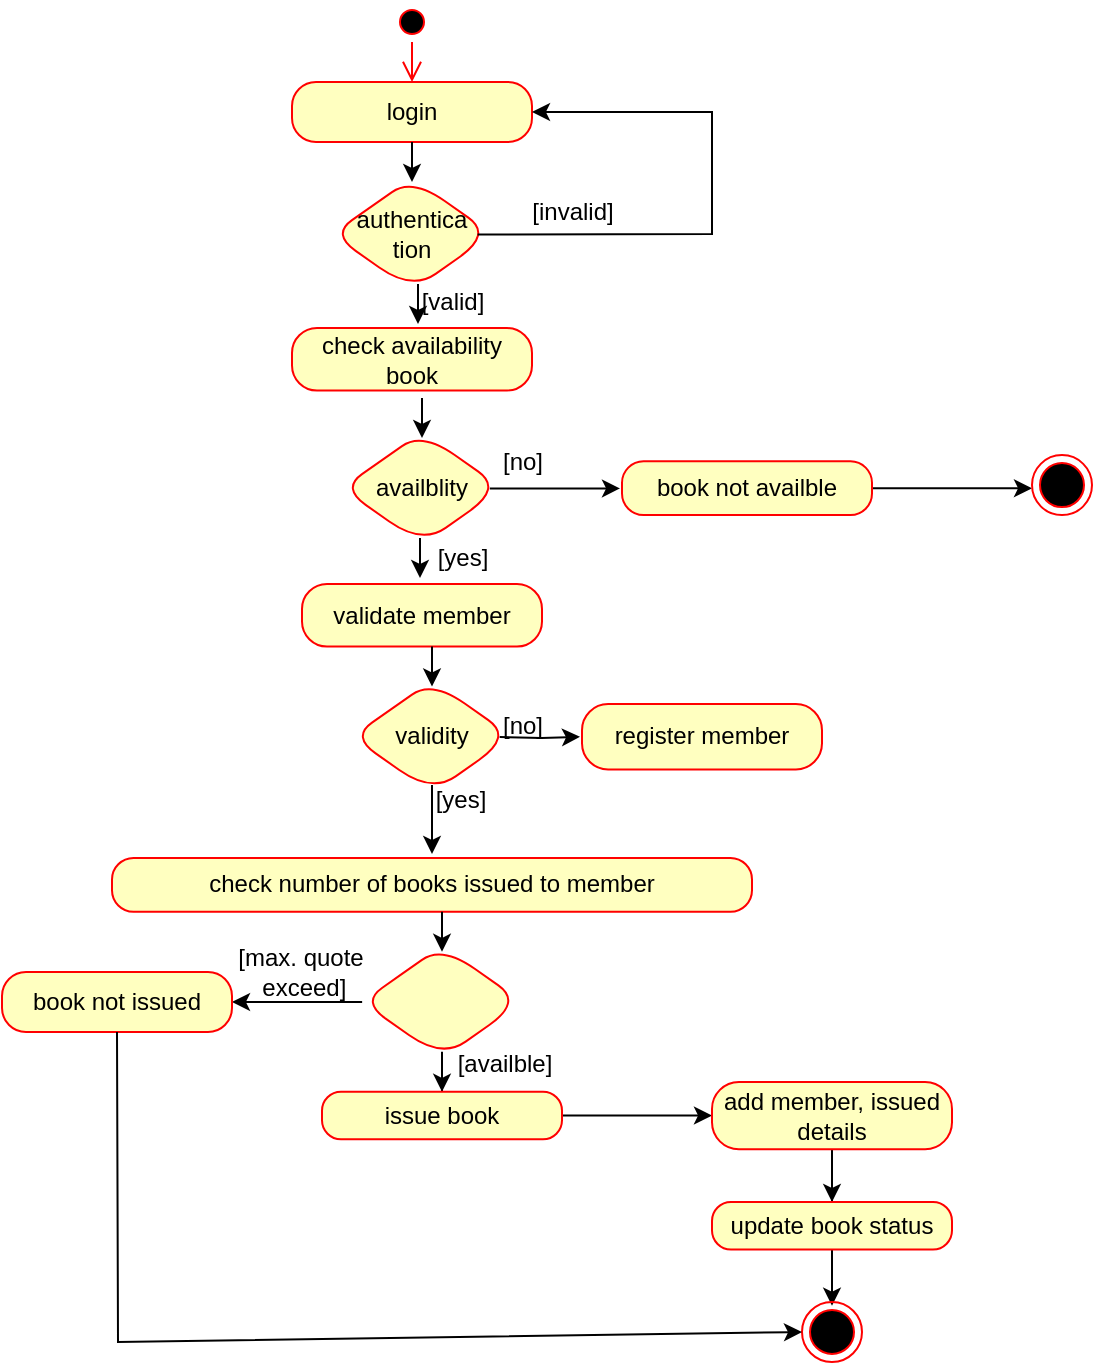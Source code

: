 <mxfile version="25.0.3">
  <diagram name="Page-1" id="GFnJ4ZpFItLWd5Hn6IGm">
    <mxGraphModel dx="1674" dy="696" grid="1" gridSize="10" guides="1" tooltips="1" connect="1" arrows="1" fold="1" page="1" pageScale="1" pageWidth="850" pageHeight="1100" math="0" shadow="0">
      <root>
        <mxCell id="0" />
        <mxCell id="1" parent="0" />
        <mxCell id="m1m1uxa5v48ellLxXkTi-3" value="" style="ellipse;html=1;shape=startState;fillColor=#000000;strokeColor=#ff0000;" vertex="1" parent="1">
          <mxGeometry x="390" y="10" width="20" height="20" as="geometry" />
        </mxCell>
        <mxCell id="m1m1uxa5v48ellLxXkTi-4" value="" style="edgeStyle=orthogonalEdgeStyle;html=1;verticalAlign=bottom;endArrow=open;endSize=8;strokeColor=#ff0000;rounded=0;" edge="1" parent="1" source="m1m1uxa5v48ellLxXkTi-3">
          <mxGeometry relative="1" as="geometry">
            <mxPoint x="400" y="50" as="targetPoint" />
          </mxGeometry>
        </mxCell>
        <mxCell id="m1m1uxa5v48ellLxXkTi-5" value="login" style="rounded=1;whiteSpace=wrap;html=1;arcSize=40;fontColor=#000000;fillColor=#ffffc0;strokeColor=#ff0000;" vertex="1" parent="1">
          <mxGeometry x="340" y="50" width="120" height="30" as="geometry" />
        </mxCell>
        <mxCell id="m1m1uxa5v48ellLxXkTi-6" value="" style="edgeStyle=orthogonalEdgeStyle;rounded=0;orthogonalLoop=1;jettySize=auto;html=1;" edge="1" parent="1">
          <mxGeometry relative="1" as="geometry">
            <mxPoint x="400" y="80" as="sourcePoint" />
            <mxPoint x="400" y="100" as="targetPoint" />
          </mxGeometry>
        </mxCell>
        <mxCell id="m1m1uxa5v48ellLxXkTi-7" value="authentica&lt;div&gt;tion&lt;/div&gt;" style="rhombus;whiteSpace=wrap;html=1;fillColor=#ffffc0;strokeColor=#ff0000;fontColor=#000000;rounded=1;arcSize=40;" vertex="1" parent="1">
          <mxGeometry x="360" y="98" width="80" height="56.25" as="geometry" />
        </mxCell>
        <mxCell id="m1m1uxa5v48ellLxXkTi-8" value="check availability book" style="whiteSpace=wrap;html=1;fillColor=#ffffc0;strokeColor=#ff0000;fontColor=#000000;rounded=1;arcSize=40;" vertex="1" parent="1">
          <mxGeometry x="340" y="173" width="120" height="31.25" as="geometry" />
        </mxCell>
        <mxCell id="m1m1uxa5v48ellLxXkTi-9" value="[valid]" style="text;html=1;align=center;verticalAlign=middle;resizable=0;points=[];autosize=1;strokeColor=none;fillColor=none;" vertex="1" parent="1">
          <mxGeometry x="395" y="145" width="50" height="30" as="geometry" />
        </mxCell>
        <mxCell id="m1m1uxa5v48ellLxXkTi-15" value="" style="edgeStyle=orthogonalEdgeStyle;rounded=0;orthogonalLoop=1;jettySize=auto;html=1;" edge="1" parent="1">
          <mxGeometry relative="1" as="geometry">
            <mxPoint x="405" y="208" as="sourcePoint" />
            <mxPoint x="405" y="228" as="targetPoint" />
          </mxGeometry>
        </mxCell>
        <mxCell id="m1m1uxa5v48ellLxXkTi-16" value="" style="edgeStyle=orthogonalEdgeStyle;rounded=0;orthogonalLoop=1;jettySize=auto;html=1;" edge="1" parent="1">
          <mxGeometry relative="1" as="geometry">
            <mxPoint x="403" y="151" as="sourcePoint" />
            <mxPoint x="403" y="171" as="targetPoint" />
          </mxGeometry>
        </mxCell>
        <mxCell id="m1m1uxa5v48ellLxXkTi-24" value="" style="edgeStyle=orthogonalEdgeStyle;rounded=0;orthogonalLoop=1;jettySize=auto;html=1;" edge="1" parent="1">
          <mxGeometry relative="1" as="geometry">
            <mxPoint x="438.893" y="253.2" as="sourcePoint" />
            <mxPoint x="504" y="253.2" as="targetPoint" />
          </mxGeometry>
        </mxCell>
        <mxCell id="m1m1uxa5v48ellLxXkTi-17" value="availblity" style="rhombus;whiteSpace=wrap;html=1;fillColor=#ffffc0;strokeColor=#ff0000;fontColor=#000000;rounded=1;arcSize=40;" vertex="1" parent="1">
          <mxGeometry x="365" y="225" width="80" height="56.25" as="geometry" />
        </mxCell>
        <mxCell id="m1m1uxa5v48ellLxXkTi-18" value="validate member" style="whiteSpace=wrap;html=1;fillColor=#ffffc0;strokeColor=#ff0000;fontColor=#000000;rounded=1;arcSize=40;" vertex="1" parent="1">
          <mxGeometry x="345" y="301" width="120" height="31.25" as="geometry" />
        </mxCell>
        <mxCell id="m1m1uxa5v48ellLxXkTi-19" value="[yes]" style="text;html=1;align=center;verticalAlign=middle;resizable=0;points=[];autosize=1;strokeColor=none;fillColor=none;" vertex="1" parent="1">
          <mxGeometry x="400" y="273" width="50" height="30" as="geometry" />
        </mxCell>
        <mxCell id="m1m1uxa5v48ellLxXkTi-20" value="[no]" style="text;html=1;align=center;verticalAlign=middle;resizable=0;points=[];autosize=1;strokeColor=none;fillColor=none;" vertex="1" parent="1">
          <mxGeometry x="435" y="225" width="40" height="30" as="geometry" />
        </mxCell>
        <mxCell id="m1m1uxa5v48ellLxXkTi-21" value="" style="edgeStyle=orthogonalEdgeStyle;rounded=0;orthogonalLoop=1;jettySize=auto;html=1;" edge="1" parent="1">
          <mxGeometry relative="1" as="geometry">
            <mxPoint x="404" y="278" as="sourcePoint" />
            <mxPoint x="404" y="298" as="targetPoint" />
          </mxGeometry>
        </mxCell>
        <mxCell id="m1m1uxa5v48ellLxXkTi-62" value="" style="edgeStyle=orthogonalEdgeStyle;rounded=0;orthogonalLoop=1;jettySize=auto;html=1;" edge="1" parent="1" source="m1m1uxa5v48ellLxXkTi-23">
          <mxGeometry relative="1" as="geometry">
            <mxPoint x="710" y="253.12" as="targetPoint" />
          </mxGeometry>
        </mxCell>
        <mxCell id="m1m1uxa5v48ellLxXkTi-23" value="book not availble" style="whiteSpace=wrap;html=1;fillColor=#ffffc0;strokeColor=#ff0000;fontColor=#000000;rounded=1;arcSize=40;" vertex="1" parent="1">
          <mxGeometry x="505" y="239.68" width="125" height="26.88" as="geometry" />
        </mxCell>
        <mxCell id="m1m1uxa5v48ellLxXkTi-31" value="" style="edgeStyle=orthogonalEdgeStyle;rounded=0;orthogonalLoop=1;jettySize=auto;html=1;" edge="1" parent="1">
          <mxGeometry relative="1" as="geometry">
            <mxPoint x="410" y="332.25" as="sourcePoint" />
            <mxPoint x="410" y="352.25" as="targetPoint" />
          </mxGeometry>
        </mxCell>
        <mxCell id="m1m1uxa5v48ellLxXkTi-34" value="" style="edgeStyle=orthogonalEdgeStyle;rounded=0;orthogonalLoop=1;jettySize=auto;html=1;" edge="1" parent="1">
          <mxGeometry relative="1" as="geometry">
            <mxPoint x="443.822" y="377.5" as="sourcePoint" />
            <mxPoint x="484" y="377.4" as="targetPoint" />
          </mxGeometry>
        </mxCell>
        <mxCell id="m1m1uxa5v48ellLxXkTi-36" value="" style="edgeStyle=orthogonalEdgeStyle;rounded=0;orthogonalLoop=1;jettySize=auto;html=1;" edge="1" parent="1">
          <mxGeometry relative="1" as="geometry">
            <mxPoint x="410" y="401.5" as="sourcePoint" />
            <mxPoint x="410" y="436" as="targetPoint" />
          </mxGeometry>
        </mxCell>
        <mxCell id="m1m1uxa5v48ellLxXkTi-32" value="validity" style="rhombus;whiteSpace=wrap;html=1;fillColor=#ffffc0;strokeColor=#ff0000;fontColor=#000000;rounded=1;arcSize=40;" vertex="1" parent="1">
          <mxGeometry x="370" y="349.25" width="80" height="56.25" as="geometry" />
        </mxCell>
        <mxCell id="m1m1uxa5v48ellLxXkTi-33" value="register member" style="rounded=1;whiteSpace=wrap;html=1;fillColor=#ffffc0;strokeColor=#ff0000;fontColor=#000000;arcSize=40;" vertex="1" parent="1">
          <mxGeometry x="485" y="361.06" width="120" height="32.63" as="geometry" />
        </mxCell>
        <mxCell id="m1m1uxa5v48ellLxXkTi-37" value="check number of books issued to member" style="whiteSpace=wrap;html=1;fillColor=#ffffc0;strokeColor=#ff0000;fontColor=#000000;rounded=1;arcSize=40;" vertex="1" parent="1">
          <mxGeometry x="250" y="438" width="320" height="26.88" as="geometry" />
        </mxCell>
        <mxCell id="m1m1uxa5v48ellLxXkTi-40" value="" style="edgeStyle=orthogonalEdgeStyle;rounded=0;orthogonalLoop=1;jettySize=auto;html=1;" edge="1" parent="1">
          <mxGeometry relative="1" as="geometry">
            <mxPoint x="415" y="464.88" as="sourcePoint" />
            <mxPoint x="415" y="484.88" as="targetPoint" />
          </mxGeometry>
        </mxCell>
        <mxCell id="m1m1uxa5v48ellLxXkTi-46" value="" style="edgeStyle=orthogonalEdgeStyle;rounded=0;orthogonalLoop=1;jettySize=auto;html=1;" edge="1" parent="1" source="m1m1uxa5v48ellLxXkTi-41" target="m1m1uxa5v48ellLxXkTi-45">
          <mxGeometry relative="1" as="geometry" />
        </mxCell>
        <mxCell id="m1m1uxa5v48ellLxXkTi-56" value="" style="edgeStyle=orthogonalEdgeStyle;rounded=0;orthogonalLoop=1;jettySize=auto;html=1;" edge="1" parent="1" source="m1m1uxa5v48ellLxXkTi-41" target="m1m1uxa5v48ellLxXkTi-55">
          <mxGeometry relative="1" as="geometry" />
        </mxCell>
        <mxCell id="m1m1uxa5v48ellLxXkTi-41" value="" style="rhombus;whiteSpace=wrap;html=1;fillColor=#ffffc0;strokeColor=#ff0000;fontColor=#000000;rounded=1;arcSize=40;" vertex="1" parent="1">
          <mxGeometry x="375" y="481.88" width="80" height="56.25" as="geometry" />
        </mxCell>
        <mxCell id="m1m1uxa5v48ellLxXkTi-42" value="[availble]" style="text;html=1;align=center;verticalAlign=middle;resizable=0;points=[];autosize=1;strokeColor=none;fillColor=none;" vertex="1" parent="1">
          <mxGeometry x="411" y="525.88" width="70" height="30" as="geometry" />
        </mxCell>
        <mxCell id="m1m1uxa5v48ellLxXkTi-49" value="" style="edgeStyle=orthogonalEdgeStyle;rounded=0;orthogonalLoop=1;jettySize=auto;html=1;" edge="1" parent="1" source="m1m1uxa5v48ellLxXkTi-45" target="m1m1uxa5v48ellLxXkTi-48">
          <mxGeometry relative="1" as="geometry" />
        </mxCell>
        <mxCell id="m1m1uxa5v48ellLxXkTi-45" value="issue book" style="whiteSpace=wrap;html=1;fillColor=#ffffc0;strokeColor=#ff0000;fontColor=#000000;rounded=1;arcSize=40;" vertex="1" parent="1">
          <mxGeometry x="355" y="554.88" width="120" height="23.75" as="geometry" />
        </mxCell>
        <mxCell id="m1m1uxa5v48ellLxXkTi-51" value="" style="edgeStyle=orthogonalEdgeStyle;rounded=0;orthogonalLoop=1;jettySize=auto;html=1;" edge="1" parent="1" source="m1m1uxa5v48ellLxXkTi-48" target="m1m1uxa5v48ellLxXkTi-50">
          <mxGeometry relative="1" as="geometry" />
        </mxCell>
        <mxCell id="m1m1uxa5v48ellLxXkTi-48" value="add member, issued details" style="whiteSpace=wrap;html=1;fillColor=#ffffc0;strokeColor=#ff0000;fontColor=#000000;rounded=1;arcSize=40;" vertex="1" parent="1">
          <mxGeometry x="550" y="550" width="120" height="33.63" as="geometry" />
        </mxCell>
        <mxCell id="m1m1uxa5v48ellLxXkTi-53" value="" style="edgeStyle=orthogonalEdgeStyle;rounded=0;orthogonalLoop=1;jettySize=auto;html=1;" edge="1" parent="1">
          <mxGeometry relative="1" as="geometry">
            <mxPoint x="610" y="600" as="sourcePoint" />
            <mxPoint x="610" y="661.875" as="targetPoint" />
          </mxGeometry>
        </mxCell>
        <mxCell id="m1m1uxa5v48ellLxXkTi-50" value="update book status" style="whiteSpace=wrap;html=1;fillColor=#ffffc0;strokeColor=#ff0000;fontColor=#000000;rounded=1;arcSize=40;" vertex="1" parent="1">
          <mxGeometry x="550" y="610" width="120" height="23.75" as="geometry" />
        </mxCell>
        <mxCell id="m1m1uxa5v48ellLxXkTi-54" value="" style="ellipse;html=1;shape=endState;fillColor=#000000;strokeColor=#ff0000;" vertex="1" parent="1">
          <mxGeometry x="595" y="660" width="30" height="30" as="geometry" />
        </mxCell>
        <mxCell id="m1m1uxa5v48ellLxXkTi-55" value="book not issued" style="whiteSpace=wrap;html=1;fillColor=#ffffc0;strokeColor=#ff0000;fontColor=#000000;rounded=1;arcSize=40;" vertex="1" parent="1">
          <mxGeometry x="195" y="495.01" width="115" height="30" as="geometry" />
        </mxCell>
        <mxCell id="m1m1uxa5v48ellLxXkTi-57" value="" style="endArrow=classic;html=1;rounded=0;exitX=0.5;exitY=1;exitDx=0;exitDy=0;entryX=0;entryY=0.5;entryDx=0;entryDy=0;" edge="1" parent="1" source="m1m1uxa5v48ellLxXkTi-55" target="m1m1uxa5v48ellLxXkTi-54">
          <mxGeometry width="50" height="50" relative="1" as="geometry">
            <mxPoint x="400" y="470" as="sourcePoint" />
            <mxPoint x="450" y="420" as="targetPoint" />
            <Array as="points">
              <mxPoint x="253" y="680" />
            </Array>
          </mxGeometry>
        </mxCell>
        <mxCell id="m1m1uxa5v48ellLxXkTi-59" value="" style="endArrow=classic;html=1;rounded=0;exitX=0.91;exitY=0.502;exitDx=0;exitDy=0;entryX=1;entryY=0.5;entryDx=0;entryDy=0;exitPerimeter=0;" edge="1" parent="1" source="m1m1uxa5v48ellLxXkTi-7" target="m1m1uxa5v48ellLxXkTi-5">
          <mxGeometry width="50" height="50" relative="1" as="geometry">
            <mxPoint x="400" y="200" as="sourcePoint" />
            <mxPoint x="450" y="150" as="targetPoint" />
            <Array as="points">
              <mxPoint x="550" y="126" />
              <mxPoint x="550" y="65" />
            </Array>
          </mxGeometry>
        </mxCell>
        <mxCell id="m1m1uxa5v48ellLxXkTi-60" value="[invalid]" style="text;html=1;align=center;verticalAlign=middle;resizable=0;points=[];autosize=1;strokeColor=none;fillColor=none;" vertex="1" parent="1">
          <mxGeometry x="450" y="100" width="60" height="30" as="geometry" />
        </mxCell>
        <mxCell id="m1m1uxa5v48ellLxXkTi-63" value="" style="ellipse;html=1;shape=endState;fillColor=#000000;strokeColor=#ff0000;" vertex="1" parent="1">
          <mxGeometry x="710" y="236.56" width="30" height="30" as="geometry" />
        </mxCell>
        <mxCell id="m1m1uxa5v48ellLxXkTi-64" value="[no]" style="text;html=1;align=center;verticalAlign=middle;resizable=0;points=[];autosize=1;strokeColor=none;fillColor=none;" vertex="1" parent="1">
          <mxGeometry x="435" y="357" width="40" height="30" as="geometry" />
        </mxCell>
        <mxCell id="m1m1uxa5v48ellLxXkTi-65" value="[yes]" style="text;html=1;align=center;verticalAlign=middle;resizable=0;points=[];autosize=1;strokeColor=none;fillColor=none;" vertex="1" parent="1">
          <mxGeometry x="399" y="394" width="50" height="30" as="geometry" />
        </mxCell>
        <mxCell id="m1m1uxa5v48ellLxXkTi-66" value="[max. quote&lt;div&gt;&amp;nbsp;exceed]&lt;/div&gt;" style="text;html=1;align=center;verticalAlign=middle;resizable=0;points=[];autosize=1;strokeColor=none;fillColor=none;" vertex="1" parent="1">
          <mxGeometry x="299" y="475" width="90" height="40" as="geometry" />
        </mxCell>
      </root>
    </mxGraphModel>
  </diagram>
</mxfile>
